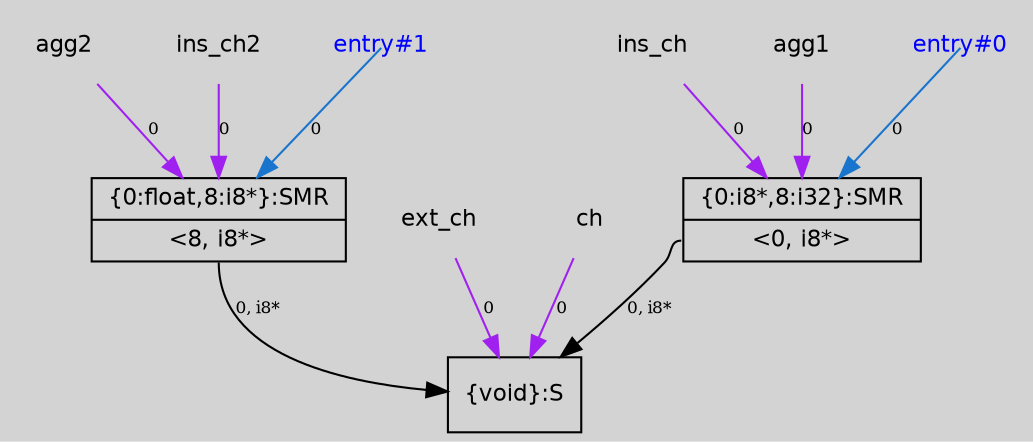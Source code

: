 digraph unnamed {
	graph [center=true, ratio=true, bgcolor=lightgray, fontname=Helvetica];
	node  [fontname=Helvetica, fontsize=11];

	Node0x1cf1760 [shape=record,label="{\{0:i8*,8:i32\}:SMR|{<s0>\<0, i8*\>}}"];
	Node0x1d02b20 [shape=record,label="{\{0:float,8:i8*\}:SMR|{<s0>\<8, i8*\>}}"];
	Node0x1d058c0 [shape=record,label="{\{void\}:S}"];
	Node0x1cee760[ shape=plaintext, label ="ins_ch"];
	Node0x1cee760 -> Node0x1cf1760[arrowtail=tee,label="0",fontsize=8,color=purple];
	Node0x1cedf88[ shape=plaintext, label ="agg1"];
	Node0x1cedf88 -> Node0x1cf1760[arrowtail=tee,label="0",fontsize=8,color=purple];
	Node0x1cee008[ shape=plaintext, label ="agg2"];
	Node0x1cee008 -> Node0x1d02b20[arrowtail=tee,label="0",fontsize=8,color=purple];
	Node0x1cee808[ shape=plaintext, label ="ext_ch"];
	Node0x1cee808 -> Node0x1d058c0[arrowtail=tee,label="0",fontsize=8,color=purple];
	Node0x1cee088[ shape=plaintext, label ="ch"];
	Node0x1cee088 -> Node0x1d058c0[arrowtail=tee,label="0",fontsize=8,color=purple];
	Node0x1cee8c0[ shape=plaintext, label ="ins_ch2"];
	Node0x1cee8c0 -> Node0x1d02b20[arrowtail=tee,label="0",fontsize=8,color=purple];
	Node0x1cedad8[ shape=plaintext,fontcolor=blue, label ="entry#1"];
	Node0x1cedad8 -> Node0x1d02b20[tailclip=false,color=dodgerblue3,label="0",fontsize=8];
	Node0x1cedab0[ shape=plaintext,fontcolor=blue, label ="entry#0"];
	Node0x1cedab0 -> Node0x1cf1760[tailclip=false,color=dodgerblue3,label="0",fontsize=8];
	Node0x1cf1760:s0 -> Node0x1d058c0[arrowtail=tee,label="0, i8*",fontsize=8];
	Node0x1d02b20:s0 -> Node0x1d058c0[arrowtail=tee,label="0, i8*",fontsize=8];
}

